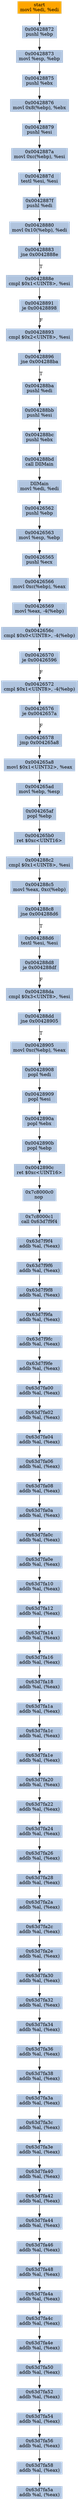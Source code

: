 digraph G {
node[shape=rectangle,style=filled,fillcolor=lightsteelblue,color=lightsteelblue]
bgcolor="transparent"
a0x00428870movl_edi_edi[label="start\nmovl %edi, %edi",color="lightgrey",fillcolor="orange"];
a0x00428872pushl_ebp[label="0x00428872\npushl %ebp"];
a0x00428873movl_esp_ebp[label="0x00428873\nmovl %esp, %ebp"];
a0x00428875pushl_ebx[label="0x00428875\npushl %ebx"];
a0x00428876movl_0x8ebp__ebx[label="0x00428876\nmovl 0x8(%ebp), %ebx"];
a0x00428879pushl_esi[label="0x00428879\npushl %esi"];
a0x0042887amovl_0xcebp__esi[label="0x0042887a\nmovl 0xc(%ebp), %esi"];
a0x0042887dtestl_esi_esi[label="0x0042887d\ntestl %esi, %esi"];
a0x0042887fpushl_edi[label="0x0042887f\npushl %edi"];
a0x00428880movl_0x10ebp__edi[label="0x00428880\nmovl 0x10(%ebp), %edi"];
a0x00428883jne_0x0042888e[label="0x00428883\njne 0x0042888e"];
a0x0042888ecmpl_0x1UINT8_esi[label="0x0042888e\ncmpl $0x1<UINT8>, %esi"];
a0x00428891je_0x00428898[label="0x00428891\nje 0x00428898"];
a0x00428893cmpl_0x2UINT8_esi[label="0x00428893\ncmpl $0x2<UINT8>, %esi"];
a0x00428896jne_0x004288ba[label="0x00428896\njne 0x004288ba"];
a0x004288bapushl_edi[label="0x004288ba\npushl %edi"];
a0x004288bbpushl_esi[label="0x004288bb\npushl %esi"];
a0x004288bcpushl_ebx[label="0x004288bc\npushl %ebx"];
a0x004288bdcall_DllMain[label="0x004288bd\ncall DllMain"];
a0x00426560movl_edi_edi[label="DllMain\nmovl %edi, %edi"];
a0x00426562pushl_ebp[label="0x00426562\npushl %ebp"];
a0x00426563movl_esp_ebp[label="0x00426563\nmovl %esp, %ebp"];
a0x00426565pushl_ecx[label="0x00426565\npushl %ecx"];
a0x00426566movl_0xcebp__eax[label="0x00426566\nmovl 0xc(%ebp), %eax"];
a0x00426569movl_eax__4ebp_[label="0x00426569\nmovl %eax, -4(%ebp)"];
a0x0042656ccmpl_0x0UINT8__4ebp_[label="0x0042656c\ncmpl $0x0<UINT8>, -4(%ebp)"];
a0x00426570je_0x00426596[label="0x00426570\nje 0x00426596"];
a0x00426572cmpl_0x1UINT8__4ebp_[label="0x00426572\ncmpl $0x1<UINT8>, -4(%ebp)"];
a0x00426576je_0x0042657a[label="0x00426576\nje 0x0042657a"];
a0x00426578jmp_0x004265a8[label="0x00426578\njmp 0x004265a8"];
a0x004265a8movl_0x1UINT32_eax[label="0x004265a8\nmovl $0x1<UINT32>, %eax"];
a0x004265admovl_ebp_esp[label="0x004265ad\nmovl %ebp, %esp"];
a0x004265afpopl_ebp[label="0x004265af\npopl %ebp"];
a0x004265b0ret_0xcUINT16[label="0x004265b0\nret $0xc<UINT16>"];
a0x004288c2cmpl_0x1UINT8_esi[label="0x004288c2\ncmpl $0x1<UINT8>, %esi"];
a0x004288c5movl_eax_0xcebp_[label="0x004288c5\nmovl %eax, 0xc(%ebp)"];
a0x004288c8jne_0x004288d6[label="0x004288c8\njne 0x004288d6"];
a0x004288d6testl_esi_esi[label="0x004288d6\ntestl %esi, %esi"];
a0x004288d8je_0x004288df[label="0x004288d8\nje 0x004288df"];
a0x004288dacmpl_0x3UINT8_esi[label="0x004288da\ncmpl $0x3<UINT8>, %esi"];
a0x004288ddjne_0x00428905[label="0x004288dd\njne 0x00428905"];
a0x00428905movl_0xcebp__eax[label="0x00428905\nmovl 0xc(%ebp), %eax"];
a0x00428908popl_edi[label="0x00428908\npopl %edi"];
a0x00428909popl_esi[label="0x00428909\npopl %esi"];
a0x0042890apopl_ebx[label="0x0042890a\npopl %ebx"];
a0x0042890bpopl_ebp[label="0x0042890b\npopl %ebp"];
a0x0042890cret_0xcUINT16[label="0x0042890c\nret $0xc<UINT16>"];
a0x7c8000c0nop_[label="0x7c8000c0\nnop "];
a0x7c8000c1call_0x63d7f9f4[label="0x7c8000c1\ncall 0x63d7f9f4"];
a0x63d7f9f4addb_al_eax_[label="0x63d7f9f4\naddb %al, (%eax)"];
a0x63d7f9f6addb_al_eax_[label="0x63d7f9f6\naddb %al, (%eax)"];
a0x63d7f9f8addb_al_eax_[label="0x63d7f9f8\naddb %al, (%eax)"];
a0x63d7f9faaddb_al_eax_[label="0x63d7f9fa\naddb %al, (%eax)"];
a0x63d7f9fcaddb_al_eax_[label="0x63d7f9fc\naddb %al, (%eax)"];
a0x63d7f9feaddb_al_eax_[label="0x63d7f9fe\naddb %al, (%eax)"];
a0x63d7fa00addb_al_eax_[label="0x63d7fa00\naddb %al, (%eax)"];
a0x63d7fa02addb_al_eax_[label="0x63d7fa02\naddb %al, (%eax)"];
a0x63d7fa04addb_al_eax_[label="0x63d7fa04\naddb %al, (%eax)"];
a0x63d7fa06addb_al_eax_[label="0x63d7fa06\naddb %al, (%eax)"];
a0x63d7fa08addb_al_eax_[label="0x63d7fa08\naddb %al, (%eax)"];
a0x63d7fa0aaddb_al_eax_[label="0x63d7fa0a\naddb %al, (%eax)"];
a0x63d7fa0caddb_al_eax_[label="0x63d7fa0c\naddb %al, (%eax)"];
a0x63d7fa0eaddb_al_eax_[label="0x63d7fa0e\naddb %al, (%eax)"];
a0x63d7fa10addb_al_eax_[label="0x63d7fa10\naddb %al, (%eax)"];
a0x63d7fa12addb_al_eax_[label="0x63d7fa12\naddb %al, (%eax)"];
a0x63d7fa14addb_al_eax_[label="0x63d7fa14\naddb %al, (%eax)"];
a0x63d7fa16addb_al_eax_[label="0x63d7fa16\naddb %al, (%eax)"];
a0x63d7fa18addb_al_eax_[label="0x63d7fa18\naddb %al, (%eax)"];
a0x63d7fa1aaddb_al_eax_[label="0x63d7fa1a\naddb %al, (%eax)"];
a0x63d7fa1caddb_al_eax_[label="0x63d7fa1c\naddb %al, (%eax)"];
a0x63d7fa1eaddb_al_eax_[label="0x63d7fa1e\naddb %al, (%eax)"];
a0x63d7fa20addb_al_eax_[label="0x63d7fa20\naddb %al, (%eax)"];
a0x63d7fa22addb_al_eax_[label="0x63d7fa22\naddb %al, (%eax)"];
a0x63d7fa24addb_al_eax_[label="0x63d7fa24\naddb %al, (%eax)"];
a0x63d7fa26addb_al_eax_[label="0x63d7fa26\naddb %al, (%eax)"];
a0x63d7fa28addb_al_eax_[label="0x63d7fa28\naddb %al, (%eax)"];
a0x63d7fa2aaddb_al_eax_[label="0x63d7fa2a\naddb %al, (%eax)"];
a0x63d7fa2caddb_al_eax_[label="0x63d7fa2c\naddb %al, (%eax)"];
a0x63d7fa2eaddb_al_eax_[label="0x63d7fa2e\naddb %al, (%eax)"];
a0x63d7fa30addb_al_eax_[label="0x63d7fa30\naddb %al, (%eax)"];
a0x63d7fa32addb_al_eax_[label="0x63d7fa32\naddb %al, (%eax)"];
a0x63d7fa34addb_al_eax_[label="0x63d7fa34\naddb %al, (%eax)"];
a0x63d7fa36addb_al_eax_[label="0x63d7fa36\naddb %al, (%eax)"];
a0x63d7fa38addb_al_eax_[label="0x63d7fa38\naddb %al, (%eax)"];
a0x63d7fa3aaddb_al_eax_[label="0x63d7fa3a\naddb %al, (%eax)"];
a0x63d7fa3caddb_al_eax_[label="0x63d7fa3c\naddb %al, (%eax)"];
a0x63d7fa3eaddb_al_eax_[label="0x63d7fa3e\naddb %al, (%eax)"];
a0x63d7fa40addb_al_eax_[label="0x63d7fa40\naddb %al, (%eax)"];
a0x63d7fa42addb_al_eax_[label="0x63d7fa42\naddb %al, (%eax)"];
a0x63d7fa44addb_al_eax_[label="0x63d7fa44\naddb %al, (%eax)"];
a0x63d7fa46addb_al_eax_[label="0x63d7fa46\naddb %al, (%eax)"];
a0x63d7fa48addb_al_eax_[label="0x63d7fa48\naddb %al, (%eax)"];
a0x63d7fa4aaddb_al_eax_[label="0x63d7fa4a\naddb %al, (%eax)"];
a0x63d7fa4caddb_al_eax_[label="0x63d7fa4c\naddb %al, (%eax)"];
a0x63d7fa4eaddb_al_eax_[label="0x63d7fa4e\naddb %al, (%eax)"];
a0x63d7fa50addb_al_eax_[label="0x63d7fa50\naddb %al, (%eax)"];
a0x63d7fa52addb_al_eax_[label="0x63d7fa52\naddb %al, (%eax)"];
a0x63d7fa54addb_al_eax_[label="0x63d7fa54\naddb %al, (%eax)"];
a0x63d7fa56addb_al_eax_[label="0x63d7fa56\naddb %al, (%eax)"];
a0x63d7fa58addb_al_eax_[label="0x63d7fa58\naddb %al, (%eax)"];
a0x63d7fa5aaddb_al_eax_[label="0x63d7fa5a\naddb %al, (%eax)"];
a0x00428870movl_edi_edi -> a0x00428872pushl_ebp [color="#000000"];
a0x00428872pushl_ebp -> a0x00428873movl_esp_ebp [color="#000000"];
a0x00428873movl_esp_ebp -> a0x00428875pushl_ebx [color="#000000"];
a0x00428875pushl_ebx -> a0x00428876movl_0x8ebp__ebx [color="#000000"];
a0x00428876movl_0x8ebp__ebx -> a0x00428879pushl_esi [color="#000000"];
a0x00428879pushl_esi -> a0x0042887amovl_0xcebp__esi [color="#000000"];
a0x0042887amovl_0xcebp__esi -> a0x0042887dtestl_esi_esi [color="#000000"];
a0x0042887dtestl_esi_esi -> a0x0042887fpushl_edi [color="#000000"];
a0x0042887fpushl_edi -> a0x00428880movl_0x10ebp__edi [color="#000000"];
a0x00428880movl_0x10ebp__edi -> a0x00428883jne_0x0042888e [color="#000000"];
a0x00428883jne_0x0042888e -> a0x0042888ecmpl_0x1UINT8_esi [color="#000000",label="T"];
a0x0042888ecmpl_0x1UINT8_esi -> a0x00428891je_0x00428898 [color="#000000"];
a0x00428891je_0x00428898 -> a0x00428893cmpl_0x2UINT8_esi [color="#000000",label="F"];
a0x00428893cmpl_0x2UINT8_esi -> a0x00428896jne_0x004288ba [color="#000000"];
a0x00428896jne_0x004288ba -> a0x004288bapushl_edi [color="#000000",label="T"];
a0x004288bapushl_edi -> a0x004288bbpushl_esi [color="#000000"];
a0x004288bbpushl_esi -> a0x004288bcpushl_ebx [color="#000000"];
a0x004288bcpushl_ebx -> a0x004288bdcall_DllMain [color="#000000"];
a0x004288bdcall_DllMain -> a0x00426560movl_edi_edi [color="#000000"];
a0x00426560movl_edi_edi -> a0x00426562pushl_ebp [color="#000000"];
a0x00426562pushl_ebp -> a0x00426563movl_esp_ebp [color="#000000"];
a0x00426563movl_esp_ebp -> a0x00426565pushl_ecx [color="#000000"];
a0x00426565pushl_ecx -> a0x00426566movl_0xcebp__eax [color="#000000"];
a0x00426566movl_0xcebp__eax -> a0x00426569movl_eax__4ebp_ [color="#000000"];
a0x00426569movl_eax__4ebp_ -> a0x0042656ccmpl_0x0UINT8__4ebp_ [color="#000000"];
a0x0042656ccmpl_0x0UINT8__4ebp_ -> a0x00426570je_0x00426596 [color="#000000"];
a0x00426570je_0x00426596 -> a0x00426572cmpl_0x1UINT8__4ebp_ [color="#000000",label="F"];
a0x00426572cmpl_0x1UINT8__4ebp_ -> a0x00426576je_0x0042657a [color="#000000"];
a0x00426576je_0x0042657a -> a0x00426578jmp_0x004265a8 [color="#000000",label="F"];
a0x00426578jmp_0x004265a8 -> a0x004265a8movl_0x1UINT32_eax [color="#000000"];
a0x004265a8movl_0x1UINT32_eax -> a0x004265admovl_ebp_esp [color="#000000"];
a0x004265admovl_ebp_esp -> a0x004265afpopl_ebp [color="#000000"];
a0x004265afpopl_ebp -> a0x004265b0ret_0xcUINT16 [color="#000000"];
a0x004265b0ret_0xcUINT16 -> a0x004288c2cmpl_0x1UINT8_esi [color="#000000"];
a0x004288c2cmpl_0x1UINT8_esi -> a0x004288c5movl_eax_0xcebp_ [color="#000000"];
a0x004288c5movl_eax_0xcebp_ -> a0x004288c8jne_0x004288d6 [color="#000000"];
a0x004288c8jne_0x004288d6 -> a0x004288d6testl_esi_esi [color="#000000",label="T"];
a0x004288d6testl_esi_esi -> a0x004288d8je_0x004288df [color="#000000"];
a0x004288d8je_0x004288df -> a0x004288dacmpl_0x3UINT8_esi [color="#000000",label="F"];
a0x004288dacmpl_0x3UINT8_esi -> a0x004288ddjne_0x00428905 [color="#000000"];
a0x004288ddjne_0x00428905 -> a0x00428905movl_0xcebp__eax [color="#000000",label="T"];
a0x00428905movl_0xcebp__eax -> a0x00428908popl_edi [color="#000000"];
a0x00428908popl_edi -> a0x00428909popl_esi [color="#000000"];
a0x00428909popl_esi -> a0x0042890apopl_ebx [color="#000000"];
a0x0042890apopl_ebx -> a0x0042890bpopl_ebp [color="#000000"];
a0x0042890bpopl_ebp -> a0x0042890cret_0xcUINT16 [color="#000000"];
a0x0042890cret_0xcUINT16 -> a0x7c8000c0nop_ [color="#000000"];
a0x7c8000c0nop_ -> a0x7c8000c1call_0x63d7f9f4 [color="#000000"];
a0x7c8000c1call_0x63d7f9f4 -> a0x63d7f9f4addb_al_eax_ [color="#000000"];
a0x63d7f9f4addb_al_eax_ -> a0x63d7f9f6addb_al_eax_ [color="#000000"];
a0x63d7f9f6addb_al_eax_ -> a0x63d7f9f8addb_al_eax_ [color="#000000"];
a0x63d7f9f8addb_al_eax_ -> a0x63d7f9faaddb_al_eax_ [color="#000000"];
a0x63d7f9faaddb_al_eax_ -> a0x63d7f9fcaddb_al_eax_ [color="#000000"];
a0x63d7f9fcaddb_al_eax_ -> a0x63d7f9feaddb_al_eax_ [color="#000000"];
a0x63d7f9feaddb_al_eax_ -> a0x63d7fa00addb_al_eax_ [color="#000000"];
a0x63d7fa00addb_al_eax_ -> a0x63d7fa02addb_al_eax_ [color="#000000"];
a0x63d7fa02addb_al_eax_ -> a0x63d7fa04addb_al_eax_ [color="#000000"];
a0x63d7fa04addb_al_eax_ -> a0x63d7fa06addb_al_eax_ [color="#000000"];
a0x63d7fa06addb_al_eax_ -> a0x63d7fa08addb_al_eax_ [color="#000000"];
a0x63d7fa08addb_al_eax_ -> a0x63d7fa0aaddb_al_eax_ [color="#000000"];
a0x63d7fa0aaddb_al_eax_ -> a0x63d7fa0caddb_al_eax_ [color="#000000"];
a0x63d7fa0caddb_al_eax_ -> a0x63d7fa0eaddb_al_eax_ [color="#000000"];
a0x63d7fa0eaddb_al_eax_ -> a0x63d7fa10addb_al_eax_ [color="#000000"];
a0x63d7fa10addb_al_eax_ -> a0x63d7fa12addb_al_eax_ [color="#000000"];
a0x63d7fa12addb_al_eax_ -> a0x63d7fa14addb_al_eax_ [color="#000000"];
a0x63d7fa14addb_al_eax_ -> a0x63d7fa16addb_al_eax_ [color="#000000"];
a0x63d7fa16addb_al_eax_ -> a0x63d7fa18addb_al_eax_ [color="#000000"];
a0x63d7fa18addb_al_eax_ -> a0x63d7fa1aaddb_al_eax_ [color="#000000"];
a0x63d7fa1aaddb_al_eax_ -> a0x63d7fa1caddb_al_eax_ [color="#000000"];
a0x63d7fa1caddb_al_eax_ -> a0x63d7fa1eaddb_al_eax_ [color="#000000"];
a0x63d7fa1eaddb_al_eax_ -> a0x63d7fa20addb_al_eax_ [color="#000000"];
a0x63d7fa20addb_al_eax_ -> a0x63d7fa22addb_al_eax_ [color="#000000"];
a0x63d7fa22addb_al_eax_ -> a0x63d7fa24addb_al_eax_ [color="#000000"];
a0x63d7fa24addb_al_eax_ -> a0x63d7fa26addb_al_eax_ [color="#000000"];
a0x63d7fa26addb_al_eax_ -> a0x63d7fa28addb_al_eax_ [color="#000000"];
a0x63d7fa28addb_al_eax_ -> a0x63d7fa2aaddb_al_eax_ [color="#000000"];
a0x63d7fa2aaddb_al_eax_ -> a0x63d7fa2caddb_al_eax_ [color="#000000"];
a0x63d7fa2caddb_al_eax_ -> a0x63d7fa2eaddb_al_eax_ [color="#000000"];
a0x63d7fa2eaddb_al_eax_ -> a0x63d7fa30addb_al_eax_ [color="#000000"];
a0x63d7fa30addb_al_eax_ -> a0x63d7fa32addb_al_eax_ [color="#000000"];
a0x63d7fa32addb_al_eax_ -> a0x63d7fa34addb_al_eax_ [color="#000000"];
a0x63d7fa34addb_al_eax_ -> a0x63d7fa36addb_al_eax_ [color="#000000"];
a0x63d7fa36addb_al_eax_ -> a0x63d7fa38addb_al_eax_ [color="#000000"];
a0x63d7fa38addb_al_eax_ -> a0x63d7fa3aaddb_al_eax_ [color="#000000"];
a0x63d7fa3aaddb_al_eax_ -> a0x63d7fa3caddb_al_eax_ [color="#000000"];
a0x63d7fa3caddb_al_eax_ -> a0x63d7fa3eaddb_al_eax_ [color="#000000"];
a0x63d7fa3eaddb_al_eax_ -> a0x63d7fa40addb_al_eax_ [color="#000000"];
a0x63d7fa40addb_al_eax_ -> a0x63d7fa42addb_al_eax_ [color="#000000"];
a0x63d7fa42addb_al_eax_ -> a0x63d7fa44addb_al_eax_ [color="#000000"];
a0x63d7fa44addb_al_eax_ -> a0x63d7fa46addb_al_eax_ [color="#000000"];
a0x63d7fa46addb_al_eax_ -> a0x63d7fa48addb_al_eax_ [color="#000000"];
a0x63d7fa48addb_al_eax_ -> a0x63d7fa4aaddb_al_eax_ [color="#000000"];
a0x63d7fa4aaddb_al_eax_ -> a0x63d7fa4caddb_al_eax_ [color="#000000"];
a0x63d7fa4caddb_al_eax_ -> a0x63d7fa4eaddb_al_eax_ [color="#000000"];
a0x63d7fa4eaddb_al_eax_ -> a0x63d7fa50addb_al_eax_ [color="#000000"];
a0x63d7fa50addb_al_eax_ -> a0x63d7fa52addb_al_eax_ [color="#000000"];
a0x63d7fa52addb_al_eax_ -> a0x63d7fa54addb_al_eax_ [color="#000000"];
a0x63d7fa54addb_al_eax_ -> a0x63d7fa56addb_al_eax_ [color="#000000"];
a0x63d7fa56addb_al_eax_ -> a0x63d7fa58addb_al_eax_ [color="#000000"];
a0x63d7fa58addb_al_eax_ -> a0x63d7fa5aaddb_al_eax_ [color="#000000"];
}
